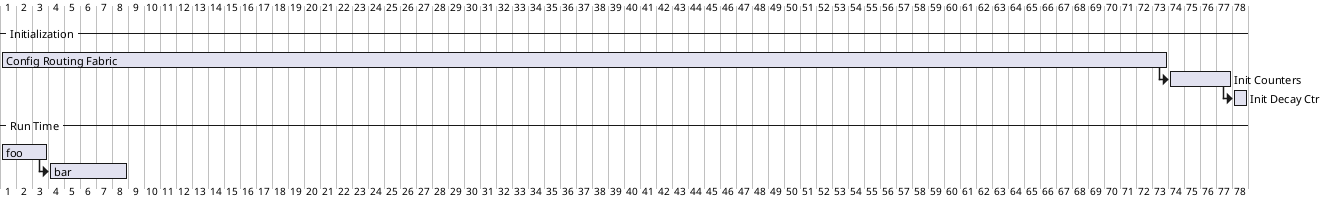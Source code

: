 {
  "sha1": "l4ty5eq13b58jaru01vpxkz76pcx8b0",
  "insertion": {
    "when": "2024-06-03T18:59:33.702Z",
    "url": "http://forum.plantuml.net/9260/gantt-support-initial-separator",
    "user": "plantuml@gmail.com"
  }
}
@startgantt

-- Initialization --

[Config Routing Fabric] as [cfg_rte] lasts 73 days
[Init Counters] as [cfg_ctr] lasts 4 days
[Init Decay Ctr] as [cfg_dec] lasts 1 days
[cfg_rte] -> [cfg_ctr]
[cfg_ctr] -> [cfg_dec]

-- Run Time --

[foo] lasts 3 days
then [bar] lasts 5 days

@endgantt
